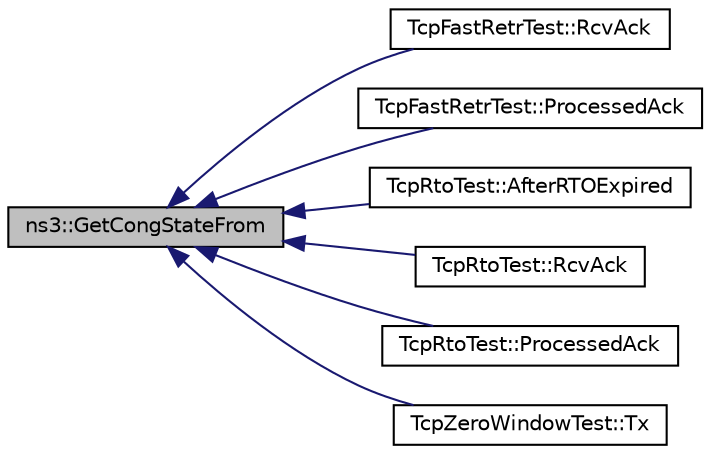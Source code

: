 digraph "ns3::GetCongStateFrom"
{
  edge [fontname="Helvetica",fontsize="10",labelfontname="Helvetica",labelfontsize="10"];
  node [fontname="Helvetica",fontsize="10",shape=record];
  rankdir="LR";
  Node1 [label="ns3::GetCongStateFrom",height=0.2,width=0.4,color="black", fillcolor="grey75", style="filled", fontcolor="black"];
  Node1 -> Node2 [dir="back",color="midnightblue",fontsize="10",style="solid"];
  Node2 [label="TcpFastRetrTest::RcvAck",height=0.2,width=0.4,color="black", fillcolor="white", style="filled",URL="$df/d85/classTcpFastRetrTest.html#a43e2a765fc73bc35810a5773bf811b90",tooltip="Received ack. "];
  Node1 -> Node3 [dir="back",color="midnightblue",fontsize="10",style="solid"];
  Node3 [label="TcpFastRetrTest::ProcessedAck",height=0.2,width=0.4,color="black", fillcolor="white", style="filled",URL="$df/d85/classTcpFastRetrTest.html#a2e4241361c77f5dad555245c5013ce18",tooltip="Processed ack. "];
  Node1 -> Node4 [dir="back",color="midnightblue",fontsize="10",style="solid"];
  Node4 [label="TcpRtoTest::AfterRTOExpired",height=0.2,width=0.4,color="black", fillcolor="white", style="filled",URL="$de/d2b/classTcpRtoTest.html#a8e8c0a4c42dc7c023bc01c7238158a2b",tooltip="Rto has expired. "];
  Node1 -> Node5 [dir="back",color="midnightblue",fontsize="10",style="solid"];
  Node5 [label="TcpRtoTest::RcvAck",height=0.2,width=0.4,color="black", fillcolor="white", style="filled",URL="$de/d2b/classTcpRtoTest.html#a9ce3525fe6eef86d0744eb1cfe9c1a4d",tooltip="Received ack. "];
  Node1 -> Node6 [dir="back",color="midnightblue",fontsize="10",style="solid"];
  Node6 [label="TcpRtoTest::ProcessedAck",height=0.2,width=0.4,color="black", fillcolor="white", style="filled",URL="$de/d2b/classTcpRtoTest.html#afd084dc540658016007b73c94f00e927",tooltip="Processed ack. "];
  Node1 -> Node7 [dir="back",color="midnightblue",fontsize="10",style="solid"];
  Node7 [label="TcpZeroWindowTest::Tx",height=0.2,width=0.4,color="black", fillcolor="white", style="filled",URL="$d1/db9/classTcpZeroWindowTest.html#a8ae4bc8d2e49f2678978253d1821201f",tooltip="Packet transmitted down to IP layer. "];
}
